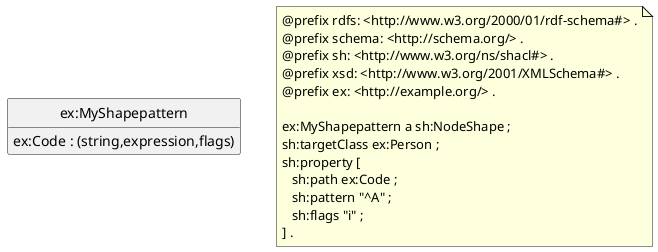 @startuml
class "ex:MyShapepattern"
"ex:MyShapepattern" : ex:Code : (string,expression,flags) 

note as N1
@prefix rdfs: <http://www.w3.org/2000/01/rdf-schema#> .
@prefix schema: <http://schema.org/> .
@prefix sh: <http://www.w3.org/ns/shacl#> .
@prefix xsd: <http://www.w3.org/2001/XMLSchema#> .
@prefix ex: <http://example.org/> .

ex:MyShapepattern a sh:NodeShape ;
sh:targetClass ex:Person ;
sh:property [
   sh:path ex:Code ;
   sh:pattern "^A" ;
   sh:flags "i" ;
] .
end note

hide circle
hide empty members
@enduml